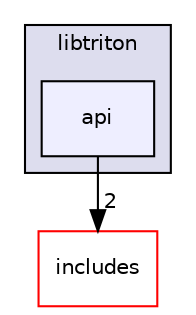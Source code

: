 digraph "/home/ubuntu/projects/pin-2.14/source/tools/Triton/src/libtriton/api" {
  compound=true
  node [ fontsize="10", fontname="Helvetica"];
  edge [ labelfontsize="10", labelfontname="Helvetica"];
  subgraph clusterdir_6826be0f3781bbf5456339e274d7c653 {
    graph [ bgcolor="#ddddee", pencolor="black", label="libtriton" fontname="Helvetica", fontsize="10", URL="dir_6826be0f3781bbf5456339e274d7c653.html"]
  dir_e591c172e12f02a97b3a32a0a8c126aa [shape=box, label="api", style="filled", fillcolor="#eeeeff", pencolor="black", URL="dir_e591c172e12f02a97b3a32a0a8c126aa.html"];
  }
  dir_0a436fc82d73b0b9b664d07557632391 [shape=box label="includes" fillcolor="white" style="filled" color="red" URL="dir_0a436fc82d73b0b9b664d07557632391.html"];
  dir_e591c172e12f02a97b3a32a0a8c126aa->dir_0a436fc82d73b0b9b664d07557632391 [headlabel="2", labeldistance=1.5 headhref="dir_000002_000024.html"];
}
